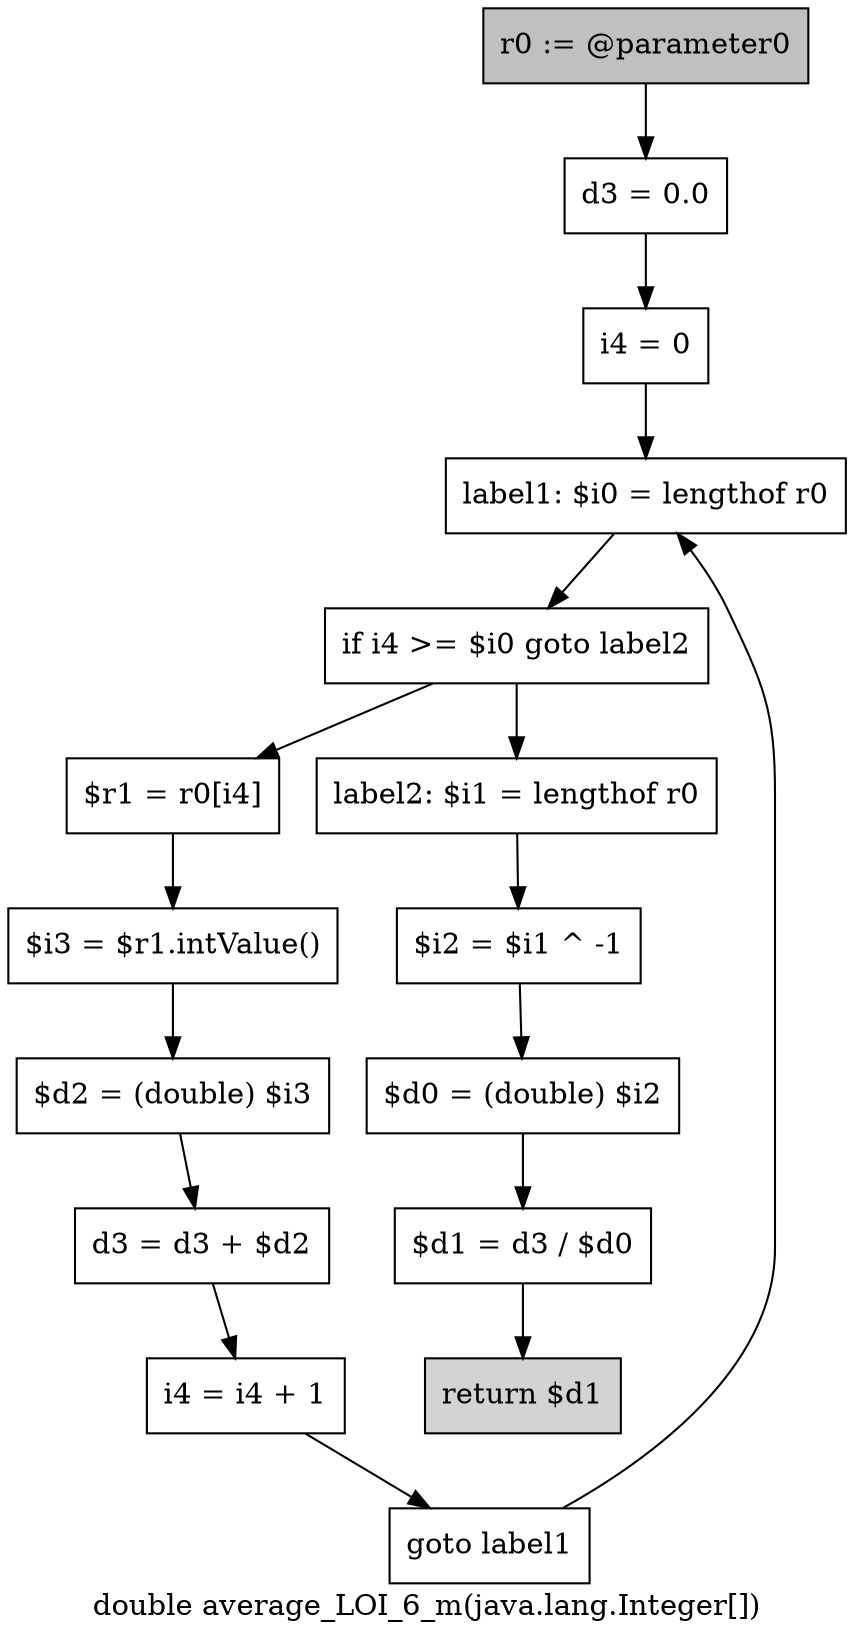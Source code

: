 digraph "double average_LOI_6_m(java.lang.Integer[])" {
    label="double average_LOI_6_m(java.lang.Integer[])";
    node [shape=box];
    "0" [style=filled,fillcolor=gray,label="r0 := @parameter0",];
    "1" [label="d3 = 0.0",];
    "0"->"1";
    "2" [label="i4 = 0",];
    "1"->"2";
    "3" [label="label1: $i0 = lengthof r0",];
    "2"->"3";
    "4" [label="if i4 >= $i0 goto label2",];
    "3"->"4";
    "5" [label="$r1 = r0[i4]",];
    "4"->"5";
    "11" [label="label2: $i1 = lengthof r0",];
    "4"->"11";
    "6" [label="$i3 = $r1.intValue()",];
    "5"->"6";
    "7" [label="$d2 = (double) $i3",];
    "6"->"7";
    "8" [label="d3 = d3 + $d2",];
    "7"->"8";
    "9" [label="i4 = i4 + 1",];
    "8"->"9";
    "10" [label="goto label1",];
    "9"->"10";
    "10"->"3";
    "12" [label="$i2 = $i1 ^ -1",];
    "11"->"12";
    "13" [label="$d0 = (double) $i2",];
    "12"->"13";
    "14" [label="$d1 = d3 / $d0",];
    "13"->"14";
    "15" [style=filled,fillcolor=lightgray,label="return $d1",];
    "14"->"15";
}
